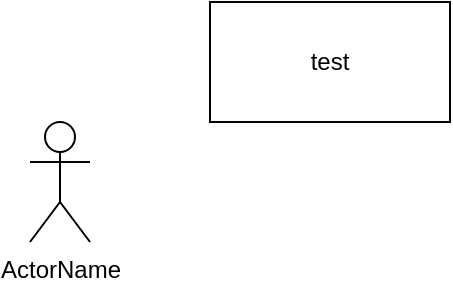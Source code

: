 <mxfile version="17.4.1" type="github">
  <diagram id="RyfaYhDcdRHYEOJxS_Qi" name="Page-1">
    <mxGraphModel dx="946" dy="645" grid="1" gridSize="10" guides="1" tooltips="1" connect="1" arrows="1" fold="1" page="1" pageScale="1" pageWidth="827" pageHeight="1169" math="0" shadow="0">
      <root>
        <mxCell id="0" />
        <mxCell id="1" parent="0" />
        <mxCell id="16mmBaQUrPWGLHoHUQi4-1" value="test" style="rounded=0;whiteSpace=wrap;html=1;" vertex="1" parent="1">
          <mxGeometry x="350" y="250" width="120" height="60" as="geometry" />
        </mxCell>
        <mxCell id="sRPzREbq-Nrje1x9UGNM-2" value="ActorName" style="shape=umlActor;html=1;verticalLabelPosition=bottom;verticalAlign=top;align=center;" vertex="1" parent="1">
          <mxGeometry x="260" y="310" width="30" height="60" as="geometry" />
        </mxCell>
      </root>
    </mxGraphModel>
  </diagram>
</mxfile>
